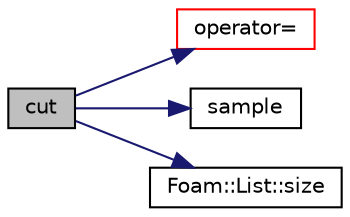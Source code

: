 digraph "cut"
{
  bgcolor="transparent";
  edge [fontname="Helvetica",fontsize="10",labelfontname="Helvetica",labelfontsize="10"];
  node [fontname="Helvetica",fontsize="10",shape=record];
  rankdir="LR";
  Node1 [label="cut",height=0.2,width=0.4,color="black", fillcolor="grey75", style="filled", fontcolor="black"];
  Node1 -> Node2 [color="midnightblue",fontsize="10",style="solid",fontname="Helvetica"];
  Node2 [label="operator=",height=0.2,width=0.4,color="red",URL="$a00452.html#a791cb2006962605e80b84ad428b79eaf"];
  Node1 -> Node3 [color="midnightblue",fontsize="10",style="solid",fontname="Helvetica"];
  Node3 [label="sample",height=0.2,width=0.4,color="black",URL="$a00452.html#aec05e0171fc3ba0ac8dd9c60502f8876",tooltip="Sample the cell field. "];
  Node1 -> Node4 [color="midnightblue",fontsize="10",style="solid",fontname="Helvetica"];
  Node4 [label="Foam::List::size",height=0.2,width=0.4,color="black",URL="$a01366.html#a8a5f6fa29bd4b500caf186f60245b384",tooltip="Override size to be inconsistent with allocated storage. "];
}

